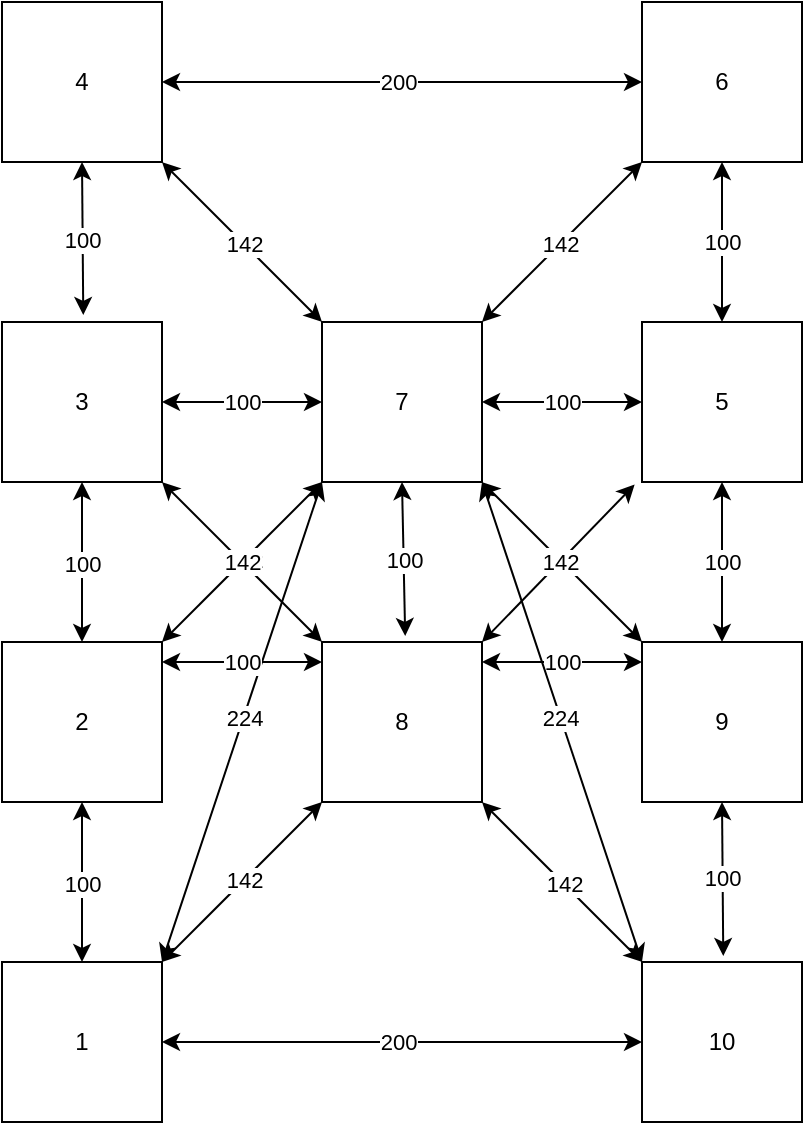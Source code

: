 <mxfile version="24.4.9" type="device">
  <diagram name="Страница — 1" id="DIJlp7tnzuS37XVsPfIc">
    <mxGraphModel dx="1487" dy="1543" grid="1" gridSize="10" guides="1" tooltips="1" connect="1" arrows="1" fold="1" page="1" pageScale="1" pageWidth="827" pageHeight="1169" math="0" shadow="0">
      <root>
        <mxCell id="0" />
        <mxCell id="1" parent="0" />
        <mxCell id="M3KhHOgO-HuE98DU4ReT-1" value="3" style="whiteSpace=wrap;html=1;aspect=fixed;" parent="1" vertex="1">
          <mxGeometry x="-680" y="120" width="80" height="80" as="geometry" />
        </mxCell>
        <mxCell id="M3KhHOgO-HuE98DU4ReT-2" value="4" style="whiteSpace=wrap;html=1;aspect=fixed;" parent="1" vertex="1">
          <mxGeometry x="-680" y="-40" width="80" height="80" as="geometry" />
        </mxCell>
        <mxCell id="M3KhHOgO-HuE98DU4ReT-3" value="5" style="whiteSpace=wrap;html=1;aspect=fixed;" parent="1" vertex="1">
          <mxGeometry x="-360" y="120" width="80" height="80" as="geometry" />
        </mxCell>
        <mxCell id="M3KhHOgO-HuE98DU4ReT-4" value="1" style="whiteSpace=wrap;html=1;aspect=fixed;" parent="1" vertex="1">
          <mxGeometry x="-680" y="440" width="80" height="80" as="geometry" />
        </mxCell>
        <mxCell id="M3KhHOgO-HuE98DU4ReT-5" value="7" style="whiteSpace=wrap;html=1;aspect=fixed;" parent="1" vertex="1">
          <mxGeometry x="-520" y="120" width="80" height="80" as="geometry" />
        </mxCell>
        <mxCell id="M3KhHOgO-HuE98DU4ReT-6" value="10" style="whiteSpace=wrap;html=1;aspect=fixed;" parent="1" vertex="1">
          <mxGeometry x="-360" y="440" width="80" height="80" as="geometry" />
        </mxCell>
        <mxCell id="M3KhHOgO-HuE98DU4ReT-7" value="6" style="whiteSpace=wrap;html=1;aspect=fixed;" parent="1" vertex="1">
          <mxGeometry x="-360" y="-40" width="80" height="80" as="geometry" />
        </mxCell>
        <mxCell id="1uYi_ieeCgbg2i5ZVmK_-13" value="100" style="endArrow=classic;startArrow=classic;html=1;rounded=0;exitX=0.5;exitY=0;exitDx=0;exitDy=0;entryX=0.5;entryY=1;entryDx=0;entryDy=0;" parent="1" source="M3KhHOgO-HuE98DU4ReT-3" target="M3KhHOgO-HuE98DU4ReT-7" edge="1">
          <mxGeometry x="0.016" width="50" height="50" relative="1" as="geometry">
            <mxPoint x="-630" y="210" as="sourcePoint" />
            <mxPoint x="-630" y="130" as="targetPoint" />
            <mxPoint as="offset" />
          </mxGeometry>
        </mxCell>
        <mxCell id="1uYi_ieeCgbg2i5ZVmK_-14" value="100" style="endArrow=classic;startArrow=classic;html=1;rounded=0;exitX=0.5;exitY=0;exitDx=0;exitDy=0;entryX=0.5;entryY=1;entryDx=0;entryDy=0;" parent="1" source="MsNE0pX02MUaJKzahq33-3" target="M3KhHOgO-HuE98DU4ReT-3" edge="1">
          <mxGeometry width="50" height="50" relative="1" as="geometry">
            <mxPoint x="-620" y="220" as="sourcePoint" />
            <mxPoint x="-620" y="140" as="targetPoint" />
          </mxGeometry>
        </mxCell>
        <mxCell id="MsNE0pX02MUaJKzahq33-1" value="8" style="whiteSpace=wrap;html=1;aspect=fixed;" vertex="1" parent="1">
          <mxGeometry x="-520" y="280" width="80" height="80" as="geometry" />
        </mxCell>
        <mxCell id="MsNE0pX02MUaJKzahq33-2" value="2" style="whiteSpace=wrap;html=1;aspect=fixed;" vertex="1" parent="1">
          <mxGeometry x="-680" y="280" width="80" height="80" as="geometry" />
        </mxCell>
        <mxCell id="MsNE0pX02MUaJKzahq33-3" value="9" style="whiteSpace=wrap;html=1;aspect=fixed;" vertex="1" parent="1">
          <mxGeometry x="-360" y="280" width="80" height="80" as="geometry" />
        </mxCell>
        <mxCell id="MsNE0pX02MUaJKzahq33-7" value="100" style="endArrow=classic;startArrow=classic;html=1;rounded=0;exitX=0.5;exitY=1;exitDx=0;exitDy=0;entryX=0.508;entryY=-0.044;entryDx=0;entryDy=0;entryPerimeter=0;" edge="1" parent="1" source="M3KhHOgO-HuE98DU4ReT-2" target="M3KhHOgO-HuE98DU4ReT-1">
          <mxGeometry x="0.016" width="50" height="50" relative="1" as="geometry">
            <mxPoint x="-514" y="89" as="sourcePoint" />
            <mxPoint x="-590" y="90" as="targetPoint" />
            <mxPoint as="offset" />
          </mxGeometry>
        </mxCell>
        <mxCell id="MsNE0pX02MUaJKzahq33-9" value="100" style="endArrow=classic;startArrow=classic;html=1;rounded=0;exitX=0.5;exitY=1;exitDx=0;exitDy=0;entryX=0.5;entryY=0;entryDx=0;entryDy=0;" edge="1" parent="1" source="MsNE0pX02MUaJKzahq33-2" target="M3KhHOgO-HuE98DU4ReT-4">
          <mxGeometry x="0.016" width="50" height="50" relative="1" as="geometry">
            <mxPoint x="-620" y="140" as="sourcePoint" />
            <mxPoint x="-619" y="166" as="targetPoint" />
            <mxPoint as="offset" />
          </mxGeometry>
        </mxCell>
        <mxCell id="MsNE0pX02MUaJKzahq33-10" value="142" style="endArrow=classic;startArrow=classic;html=1;rounded=0;exitX=1;exitY=0;exitDx=0;exitDy=0;entryX=0;entryY=1;entryDx=0;entryDy=0;" edge="1" parent="1" source="M3KhHOgO-HuE98DU4ReT-4" target="MsNE0pX02MUaJKzahq33-1">
          <mxGeometry x="0.016" width="50" height="50" relative="1" as="geometry">
            <mxPoint x="-610" y="150" as="sourcePoint" />
            <mxPoint x="-609" y="176" as="targetPoint" />
            <mxPoint as="offset" />
          </mxGeometry>
        </mxCell>
        <mxCell id="MsNE0pX02MUaJKzahq33-11" value="142" style="endArrow=classic;startArrow=classic;html=1;rounded=0;exitX=1;exitY=1;exitDx=0;exitDy=0;entryX=0;entryY=0;entryDx=0;entryDy=0;" edge="1" parent="1" source="MsNE0pX02MUaJKzahq33-1" target="M3KhHOgO-HuE98DU4ReT-6">
          <mxGeometry x="0.016" width="50" height="50" relative="1" as="geometry">
            <mxPoint x="-590" y="410" as="sourcePoint" />
            <mxPoint x="-512" y="406" as="targetPoint" />
            <mxPoint as="offset" />
          </mxGeometry>
        </mxCell>
        <mxCell id="MsNE0pX02MUaJKzahq33-15" value="100" style="endArrow=classic;startArrow=classic;html=1;rounded=0;exitX=0.5;exitY=1;exitDx=0;exitDy=0;entryX=0.5;entryY=0;entryDx=0;entryDy=0;" edge="1" parent="1" source="M3KhHOgO-HuE98DU4ReT-1" target="MsNE0pX02MUaJKzahq33-2">
          <mxGeometry x="0.016" width="50" height="50" relative="1" as="geometry">
            <mxPoint x="-630" y="90" as="sourcePoint" />
            <mxPoint x="-629" y="126" as="targetPoint" />
            <mxPoint as="offset" />
          </mxGeometry>
        </mxCell>
        <mxCell id="MsNE0pX02MUaJKzahq33-17" value="100" style="endArrow=classic;startArrow=classic;html=1;rounded=0;exitX=0.508;exitY=-0.038;exitDx=0;exitDy=0;entryX=0.5;entryY=1;entryDx=0;entryDy=0;exitPerimeter=0;" edge="1" parent="1" source="M3KhHOgO-HuE98DU4ReT-6" target="MsNE0pX02MUaJKzahq33-3">
          <mxGeometry width="50" height="50" relative="1" as="geometry">
            <mxPoint x="-310" y="290" as="sourcePoint" />
            <mxPoint x="-310" y="210" as="targetPoint" />
          </mxGeometry>
        </mxCell>
        <mxCell id="MsNE0pX02MUaJKzahq33-18" value="142" style="endArrow=classic;startArrow=classic;html=1;rounded=0;exitX=1;exitY=1;exitDx=0;exitDy=0;entryX=0;entryY=0;entryDx=0;entryDy=0;" edge="1" parent="1" source="M3KhHOgO-HuE98DU4ReT-2" target="M3KhHOgO-HuE98DU4ReT-5">
          <mxGeometry x="0.016" width="50" height="50" relative="1" as="geometry">
            <mxPoint x="-630" y="50" as="sourcePoint" />
            <mxPoint x="-629" y="126" as="targetPoint" />
            <mxPoint as="offset" />
          </mxGeometry>
        </mxCell>
        <mxCell id="MsNE0pX02MUaJKzahq33-19" value="142" style="endArrow=classic;startArrow=classic;html=1;rounded=0;exitX=0;exitY=1;exitDx=0;exitDy=0;entryX=1;entryY=0;entryDx=0;entryDy=0;" edge="1" parent="1" source="M3KhHOgO-HuE98DU4ReT-7" target="M3KhHOgO-HuE98DU4ReT-5">
          <mxGeometry x="0.016" width="50" height="50" relative="1" as="geometry">
            <mxPoint x="-590" y="10" as="sourcePoint" />
            <mxPoint x="-513" y="168" as="targetPoint" />
            <mxPoint as="offset" />
          </mxGeometry>
        </mxCell>
        <mxCell id="MsNE0pX02MUaJKzahq33-20" value="100" style="endArrow=classic;startArrow=classic;html=1;rounded=0;exitX=0.5;exitY=1;exitDx=0;exitDy=0;entryX=0.52;entryY=-0.038;entryDx=0;entryDy=0;entryPerimeter=0;" edge="1" parent="1" source="M3KhHOgO-HuE98DU4ReT-5" target="MsNE0pX02MUaJKzahq33-1">
          <mxGeometry x="0.016" width="50" height="50" relative="1" as="geometry">
            <mxPoint x="-350" y="10" as="sourcePoint" />
            <mxPoint x="-430" y="170" as="targetPoint" />
            <mxPoint as="offset" />
          </mxGeometry>
        </mxCell>
        <mxCell id="MsNE0pX02MUaJKzahq33-21" value="100" style="endArrow=classic;startArrow=classic;html=1;rounded=0;exitX=0;exitY=0.5;exitDx=0;exitDy=0;entryX=1;entryY=0.5;entryDx=0;entryDy=0;" edge="1" parent="1" source="M3KhHOgO-HuE98DU4ReT-5" target="M3KhHOgO-HuE98DU4ReT-1">
          <mxGeometry x="0.012" width="50" height="50" relative="1" as="geometry">
            <mxPoint x="-630" y="50" as="sourcePoint" />
            <mxPoint x="-629" y="126" as="targetPoint" />
            <mxPoint as="offset" />
          </mxGeometry>
        </mxCell>
        <mxCell id="MsNE0pX02MUaJKzahq33-22" value="200" style="endArrow=classic;startArrow=classic;html=1;rounded=0;exitX=0;exitY=0.5;exitDx=0;exitDy=0;entryX=1;entryY=0.5;entryDx=0;entryDy=0;" edge="1" parent="1" source="M3KhHOgO-HuE98DU4ReT-7" target="M3KhHOgO-HuE98DU4ReT-2">
          <mxGeometry x="0.016" width="50" height="50" relative="1" as="geometry">
            <mxPoint x="-510" y="170" as="sourcePoint" />
            <mxPoint x="-590" y="170" as="targetPoint" />
            <mxPoint as="offset" />
          </mxGeometry>
        </mxCell>
        <mxCell id="MsNE0pX02MUaJKzahq33-23" value="200" style="endArrow=classic;startArrow=classic;html=1;rounded=0;entryX=1;entryY=0.5;entryDx=0;entryDy=0;exitX=0;exitY=0.5;exitDx=0;exitDy=0;" edge="1" parent="1" source="M3KhHOgO-HuE98DU4ReT-6" target="M3KhHOgO-HuE98DU4ReT-4">
          <mxGeometry x="0.016" width="50" height="50" relative="1" as="geometry">
            <mxPoint x="-400" y="480" as="sourcePoint" />
            <mxPoint x="-570" y="480" as="targetPoint" />
            <mxPoint as="offset" />
          </mxGeometry>
        </mxCell>
        <mxCell id="MsNE0pX02MUaJKzahq33-25" value="100" style="endArrow=classic;startArrow=classic;html=1;rounded=0;exitX=0;exitY=0.5;exitDx=0;exitDy=0;entryX=1;entryY=0.5;entryDx=0;entryDy=0;" edge="1" parent="1" source="M3KhHOgO-HuE98DU4ReT-3" target="M3KhHOgO-HuE98DU4ReT-5">
          <mxGeometry x="0.012" width="50" height="50" relative="1" as="geometry">
            <mxPoint x="-513" y="331" as="sourcePoint" />
            <mxPoint x="-590" y="330" as="targetPoint" />
            <mxPoint as="offset" />
          </mxGeometry>
        </mxCell>
        <mxCell id="MsNE0pX02MUaJKzahq33-27" value="142" style="endArrow=classic;startArrow=classic;html=1;rounded=0;exitX=1;exitY=0;exitDx=0;exitDy=0;entryX=0;entryY=1;entryDx=0;entryDy=0;" edge="1" parent="1" source="MsNE0pX02MUaJKzahq33-2" target="M3KhHOgO-HuE98DU4ReT-5">
          <mxGeometry x="0.016" width="50" height="50" relative="1" as="geometry">
            <mxPoint x="-590" y="450" as="sourcePoint" />
            <mxPoint x="-510" y="370" as="targetPoint" />
            <mxPoint as="offset" />
          </mxGeometry>
        </mxCell>
        <mxCell id="MsNE0pX02MUaJKzahq33-28" value="142" style="endArrow=classic;startArrow=classic;html=1;rounded=0;exitX=0;exitY=0;exitDx=0;exitDy=0;entryX=1;entryY=1;entryDx=0;entryDy=0;" edge="1" parent="1" source="MsNE0pX02MUaJKzahq33-1" target="M3KhHOgO-HuE98DU4ReT-1">
          <mxGeometry width="50" height="50" relative="1" as="geometry">
            <mxPoint x="-590" y="290" as="sourcePoint" />
            <mxPoint x="-510" y="210" as="targetPoint" />
            <mxPoint as="offset" />
          </mxGeometry>
        </mxCell>
        <mxCell id="MsNE0pX02MUaJKzahq33-29" value="142" style="endArrow=classic;startArrow=classic;html=1;rounded=0;exitX=0;exitY=0;exitDx=0;exitDy=0;entryX=1;entryY=1;entryDx=0;entryDy=0;" edge="1" parent="1" source="MsNE0pX02MUaJKzahq33-3" target="M3KhHOgO-HuE98DU4ReT-5">
          <mxGeometry x="0.016" width="50" height="50" relative="1" as="geometry">
            <mxPoint x="-360" y="290" as="sourcePoint" />
            <mxPoint x="-440" y="210" as="targetPoint" />
            <mxPoint as="offset" />
          </mxGeometry>
        </mxCell>
        <mxCell id="MsNE0pX02MUaJKzahq33-31" value="142" style="endArrow=classic;startArrow=classic;html=1;rounded=0;exitX=1;exitY=0;exitDx=0;exitDy=0;entryX=-0.046;entryY=1.016;entryDx=0;entryDy=0;entryPerimeter=0;" edge="1" parent="1" source="MsNE0pX02MUaJKzahq33-1" target="M3KhHOgO-HuE98DU4ReT-3">
          <mxGeometry x="0.016" width="50" height="50" relative="1" as="geometry">
            <mxPoint x="-350" y="290" as="sourcePoint" />
            <mxPoint x="-430" y="210" as="targetPoint" />
            <mxPoint as="offset" />
          </mxGeometry>
        </mxCell>
        <mxCell id="MsNE0pX02MUaJKzahq33-32" value="224" style="endArrow=classic;startArrow=classic;html=1;rounded=0;exitX=1;exitY=0;exitDx=0;exitDy=0;entryX=0;entryY=1;entryDx=0;entryDy=0;" edge="1" parent="1" source="M3KhHOgO-HuE98DU4ReT-4" target="M3KhHOgO-HuE98DU4ReT-5">
          <mxGeometry x="0.016" width="50" height="50" relative="1" as="geometry">
            <mxPoint x="-590" y="450" as="sourcePoint" />
            <mxPoint x="-510" y="370" as="targetPoint" />
            <mxPoint as="offset" />
          </mxGeometry>
        </mxCell>
        <mxCell id="MsNE0pX02MUaJKzahq33-33" value="100" style="endArrow=classic;startArrow=classic;html=1;rounded=0;exitX=0;exitY=0.5;exitDx=0;exitDy=0;entryX=1;entryY=0.5;entryDx=0;entryDy=0;" edge="1" parent="1">
          <mxGeometry x="0.012" width="50" height="50" relative="1" as="geometry">
            <mxPoint x="-520" y="290" as="sourcePoint" />
            <mxPoint x="-600" y="290" as="targetPoint" />
            <mxPoint as="offset" />
          </mxGeometry>
        </mxCell>
        <mxCell id="MsNE0pX02MUaJKzahq33-34" value="100" style="endArrow=classic;startArrow=classic;html=1;rounded=0;exitX=0;exitY=0.5;exitDx=0;exitDy=0;entryX=1;entryY=0.5;entryDx=0;entryDy=0;" edge="1" parent="1">
          <mxGeometry x="0.012" width="50" height="50" relative="1" as="geometry">
            <mxPoint x="-360" y="290" as="sourcePoint" />
            <mxPoint x="-440" y="290" as="targetPoint" />
            <mxPoint as="offset" />
          </mxGeometry>
        </mxCell>
        <mxCell id="MsNE0pX02MUaJKzahq33-35" value="224" style="endArrow=classic;startArrow=classic;html=1;rounded=0;exitX=0;exitY=0;exitDx=0;exitDy=0;entryX=1;entryY=1;entryDx=0;entryDy=0;" edge="1" parent="1" source="M3KhHOgO-HuE98DU4ReT-6" target="M3KhHOgO-HuE98DU4ReT-5">
          <mxGeometry x="0.016" width="50" height="50" relative="1" as="geometry">
            <mxPoint x="-590" y="450" as="sourcePoint" />
            <mxPoint x="-510" y="210" as="targetPoint" />
            <mxPoint as="offset" />
          </mxGeometry>
        </mxCell>
      </root>
    </mxGraphModel>
  </diagram>
</mxfile>
